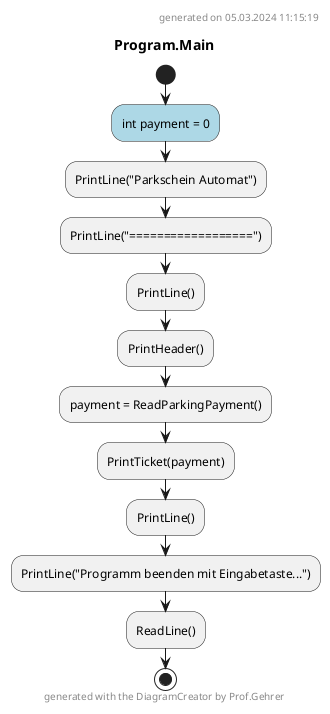 @startuml Program.Main
header
generated on 05.03.2024 11:15:19
end header
title Program.Main
start
#LightBlue:int payment = 0;
:PrintLine("Parkschein Automat");
:PrintLine("==================");
:PrintLine();
:PrintHeader();
:payment = ReadParkingPayment();
:PrintTicket(payment);
:PrintLine();
:PrintLine("Programm beenden mit Eingabetaste...");
:ReadLine();
footer
generated with the DiagramCreator by Prof.Gehrer
end footer
stop
@enduml
